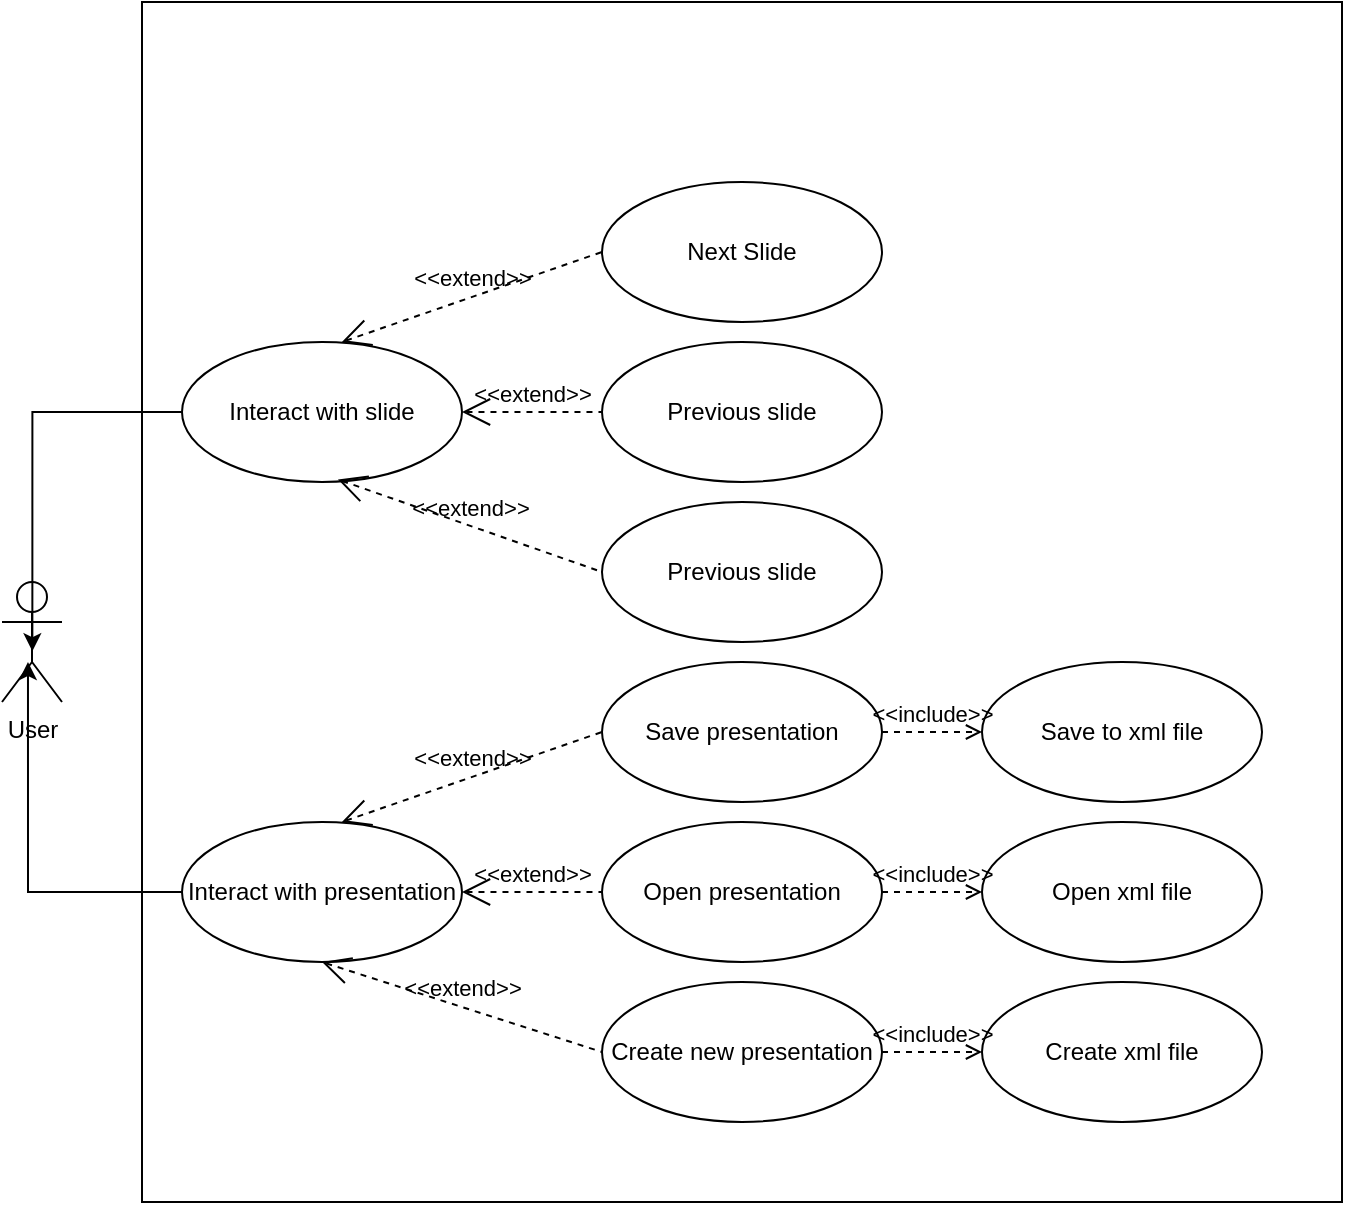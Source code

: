 <mxfile version="14.1.8" type="device"><diagram id="5QqUhUFR8MZe_mtCHqfN" name="Pagina-1"><mxGraphModel dx="2452" dy="985" grid="1" gridSize="10" guides="1" tooltips="1" connect="1" arrows="1" fold="1" page="1" pageScale="1" pageWidth="827" pageHeight="1169" math="0" shadow="0"><root><mxCell id="0"/><mxCell id="1" parent="0"/><mxCell id="HMS8-ldXW_Xg6zCyFMi8-13" value="&#10;&#10;&lt;span style=&quot;color: rgb(240, 240, 240); font-family: helvetica; font-size: 12px; font-style: normal; font-weight: 400; letter-spacing: normal; text-align: center; text-indent: 0px; text-transform: none; word-spacing: 0px; background-color: rgb(42, 42, 42); display: inline; float: none;&quot;&gt;Use Case&lt;/span&gt;&#10;&#10;" style="whiteSpace=wrap;html=1;aspect=fixed;" vertex="1" parent="1"><mxGeometry x="150" y="160" width="600" height="600" as="geometry"/></mxCell><mxCell id="HMS8-ldXW_Xg6zCyFMi8-14" value="User" style="shape=umlActor;verticalLabelPosition=bottom;verticalAlign=top;html=1;" vertex="1" parent="1"><mxGeometry x="80" y="450" width="30" height="60" as="geometry"/></mxCell><mxCell id="HMS8-ldXW_Xg6zCyFMi8-22" style="edgeStyle=orthogonalEdgeStyle;rounded=0;orthogonalLoop=1;jettySize=auto;html=1;entryX=0.506;entryY=0.577;entryDx=0;entryDy=0;entryPerimeter=0;" edge="1" parent="1" source="HMS8-ldXW_Xg6zCyFMi8-15" target="HMS8-ldXW_Xg6zCyFMi8-14"><mxGeometry relative="1" as="geometry"/></mxCell><mxCell id="HMS8-ldXW_Xg6zCyFMi8-15" value="Interact with slide" style="ellipse;whiteSpace=wrap;html=1;" vertex="1" parent="1"><mxGeometry x="170" y="330" width="140" height="70" as="geometry"/></mxCell><mxCell id="HMS8-ldXW_Xg6zCyFMi8-16" value="Next Slide" style="ellipse;whiteSpace=wrap;html=1;" vertex="1" parent="1"><mxGeometry x="380" y="250" width="140" height="70" as="geometry"/></mxCell><mxCell id="HMS8-ldXW_Xg6zCyFMi8-17" value="Previous slide" style="ellipse;whiteSpace=wrap;html=1;" vertex="1" parent="1"><mxGeometry x="380" y="330" width="140" height="70" as="geometry"/></mxCell><mxCell id="HMS8-ldXW_Xg6zCyFMi8-18" value="Previous slide" style="ellipse;whiteSpace=wrap;html=1;" vertex="1" parent="1"><mxGeometry x="380" y="410" width="140" height="70" as="geometry"/></mxCell><mxCell id="HMS8-ldXW_Xg6zCyFMi8-19" value="&amp;lt;&amp;lt;extend&amp;gt;&amp;gt;" style="edgeStyle=none;html=1;startArrow=open;endArrow=none;startSize=12;verticalAlign=bottom;dashed=1;labelBackgroundColor=none;entryX=0;entryY=0.5;entryDx=0;entryDy=0;" edge="1" parent="1" source="HMS8-ldXW_Xg6zCyFMi8-15" target="HMS8-ldXW_Xg6zCyFMi8-17"><mxGeometry width="160" relative="1" as="geometry"><mxPoint x="350" y="385" as="sourcePoint"/><mxPoint x="440" y="384.71" as="targetPoint"/></mxGeometry></mxCell><mxCell id="HMS8-ldXW_Xg6zCyFMi8-20" value="&amp;lt;&amp;lt;extend&amp;gt;&amp;gt;" style="edgeStyle=none;html=1;startArrow=open;endArrow=none;startSize=12;verticalAlign=bottom;dashed=1;labelBackgroundColor=none;exitX=0.571;exitY=0;exitDx=0;exitDy=0;exitPerimeter=0;entryX=0;entryY=0.5;entryDx=0;entryDy=0;" edge="1" parent="1" source="HMS8-ldXW_Xg6zCyFMi8-15" target="HMS8-ldXW_Xg6zCyFMi8-16"><mxGeometry width="160" relative="1" as="geometry"><mxPoint x="280" y="274.71" as="sourcePoint"/><mxPoint x="440" y="274.71" as="targetPoint"/></mxGeometry></mxCell><mxCell id="HMS8-ldXW_Xg6zCyFMi8-21" value="&amp;lt;&amp;lt;extend&amp;gt;&amp;gt;" style="edgeStyle=none;html=1;startArrow=open;endArrow=none;startSize=12;verticalAlign=bottom;dashed=1;labelBackgroundColor=none;exitX=0.557;exitY=0.982;exitDx=0;exitDy=0;exitPerimeter=0;entryX=0;entryY=0.5;entryDx=0;entryDy=0;" edge="1" parent="1" source="HMS8-ldXW_Xg6zCyFMi8-15" target="HMS8-ldXW_Xg6zCyFMi8-18"><mxGeometry width="160" relative="1" as="geometry"><mxPoint x="280" y="504.71" as="sourcePoint"/><mxPoint x="440" y="504.71" as="targetPoint"/></mxGeometry></mxCell><mxCell id="HMS8-ldXW_Xg6zCyFMi8-30" style="edgeStyle=orthogonalEdgeStyle;rounded=0;orthogonalLoop=1;jettySize=auto;html=1;entryX=0.433;entryY=0.667;entryDx=0;entryDy=0;entryPerimeter=0;" edge="1" parent="1" source="HMS8-ldXW_Xg6zCyFMi8-23" target="HMS8-ldXW_Xg6zCyFMi8-14"><mxGeometry relative="1" as="geometry"/></mxCell><mxCell id="HMS8-ldXW_Xg6zCyFMi8-23" value="Interact with presentation" style="ellipse;whiteSpace=wrap;html=1;" vertex="1" parent="1"><mxGeometry x="170" y="570" width="140" height="70" as="geometry"/></mxCell><mxCell id="HMS8-ldXW_Xg6zCyFMi8-24" value="Save presentation" style="ellipse;whiteSpace=wrap;html=1;" vertex="1" parent="1"><mxGeometry x="380" y="490" width="140" height="70" as="geometry"/></mxCell><mxCell id="HMS8-ldXW_Xg6zCyFMi8-25" value="Open presentation" style="ellipse;whiteSpace=wrap;html=1;" vertex="1" parent="1"><mxGeometry x="380" y="570" width="140" height="70" as="geometry"/></mxCell><mxCell id="HMS8-ldXW_Xg6zCyFMi8-29" value="Create new presentation" style="ellipse;whiteSpace=wrap;html=1;" vertex="1" parent="1"><mxGeometry x="380" y="650" width="140" height="70" as="geometry"/></mxCell><mxCell id="HMS8-ldXW_Xg6zCyFMi8-31" value="&amp;lt;&amp;lt;extend&amp;gt;&amp;gt;" style="edgeStyle=none;html=1;startArrow=open;endArrow=none;startSize=12;verticalAlign=bottom;dashed=1;labelBackgroundColor=none;entryX=0;entryY=0.5;entryDx=0;entryDy=0;exitX=0.571;exitY=0;exitDx=0;exitDy=0;exitPerimeter=0;" edge="1" parent="1" source="HMS8-ldXW_Xg6zCyFMi8-23" target="HMS8-ldXW_Xg6zCyFMi8-24"><mxGeometry width="160" relative="1" as="geometry"><mxPoint x="200" y="549.58" as="sourcePoint"/><mxPoint x="360" y="549.58" as="targetPoint"/></mxGeometry></mxCell><mxCell id="HMS8-ldXW_Xg6zCyFMi8-32" value="&amp;lt;&amp;lt;extend&amp;gt;&amp;gt;" style="edgeStyle=none;html=1;startArrow=open;endArrow=none;startSize=12;verticalAlign=bottom;dashed=1;labelBackgroundColor=none;exitX=1;exitY=0.5;exitDx=0;exitDy=0;entryX=0;entryY=0.5;entryDx=0;entryDy=0;" edge="1" parent="1" source="HMS8-ldXW_Xg6zCyFMi8-23" target="HMS8-ldXW_Xg6zCyFMi8-25"><mxGeometry width="160" relative="1" as="geometry"><mxPoint x="220" y="634.58" as="sourcePoint"/><mxPoint x="380" y="635" as="targetPoint"/></mxGeometry></mxCell><mxCell id="HMS8-ldXW_Xg6zCyFMi8-33" value="&amp;lt;&amp;lt;extend&amp;gt;&amp;gt;" style="edgeStyle=none;html=1;startArrow=open;endArrow=none;startSize=12;verticalAlign=bottom;dashed=1;labelBackgroundColor=none;entryX=0;entryY=0.5;entryDx=0;entryDy=0;exitX=0.5;exitY=1;exitDx=0;exitDy=0;" edge="1" parent="1" source="HMS8-ldXW_Xg6zCyFMi8-23" target="HMS8-ldXW_Xg6zCyFMi8-29"><mxGeometry width="160" relative="1" as="geometry"><mxPoint x="200" y="684.58" as="sourcePoint"/><mxPoint x="360" y="684.58" as="targetPoint"/></mxGeometry></mxCell><mxCell id="HMS8-ldXW_Xg6zCyFMi8-34" value="Save to xml file" style="ellipse;whiteSpace=wrap;html=1;" vertex="1" parent="1"><mxGeometry x="570" y="490" width="140" height="70" as="geometry"/></mxCell><mxCell id="HMS8-ldXW_Xg6zCyFMi8-35" value="Create xml file" style="ellipse;whiteSpace=wrap;html=1;" vertex="1" parent="1"><mxGeometry x="570" y="650" width="140" height="70" as="geometry"/></mxCell><mxCell id="HMS8-ldXW_Xg6zCyFMi8-36" value="Open xml file" style="ellipse;whiteSpace=wrap;html=1;" vertex="1" parent="1"><mxGeometry x="570" y="570" width="140" height="70" as="geometry"/></mxCell><mxCell id="HMS8-ldXW_Xg6zCyFMi8-37" value="&amp;lt;&amp;lt;include&amp;gt;&amp;gt;" style="edgeStyle=none;html=1;endArrow=open;verticalAlign=bottom;dashed=1;labelBackgroundColor=none;exitX=1;exitY=0.5;exitDx=0;exitDy=0;entryX=0;entryY=0.5;entryDx=0;entryDy=0;" edge="1" parent="1" source="HMS8-ldXW_Xg6zCyFMi8-24" target="HMS8-ldXW_Xg6zCyFMi8-34"><mxGeometry width="160" relative="1" as="geometry"><mxPoint x="440" y="560" as="sourcePoint"/><mxPoint x="600" y="560" as="targetPoint"/></mxGeometry></mxCell><mxCell id="HMS8-ldXW_Xg6zCyFMi8-39" value="&amp;lt;&amp;lt;include&amp;gt;&amp;gt;" style="edgeStyle=none;html=1;endArrow=open;verticalAlign=bottom;dashed=1;labelBackgroundColor=none;exitX=1;exitY=0.5;exitDx=0;exitDy=0;entryX=0;entryY=0.5;entryDx=0;entryDy=0;" edge="1" parent="1" source="HMS8-ldXW_Xg6zCyFMi8-25" target="HMS8-ldXW_Xg6zCyFMi8-36"><mxGeometry width="160" relative="1" as="geometry"><mxPoint x="440" y="560" as="sourcePoint"/><mxPoint x="600" y="560" as="targetPoint"/></mxGeometry></mxCell><mxCell id="HMS8-ldXW_Xg6zCyFMi8-40" value="&amp;lt;&amp;lt;include&amp;gt;&amp;gt;" style="edgeStyle=none;html=1;endArrow=open;verticalAlign=bottom;dashed=1;labelBackgroundColor=none;exitX=1;exitY=0.5;exitDx=0;exitDy=0;entryX=0;entryY=0.5;entryDx=0;entryDy=0;" edge="1" parent="1" source="HMS8-ldXW_Xg6zCyFMi8-29" target="HMS8-ldXW_Xg6zCyFMi8-35"><mxGeometry width="160" relative="1" as="geometry"><mxPoint x="440" y="560" as="sourcePoint"/><mxPoint x="600" y="560" as="targetPoint"/></mxGeometry></mxCell></root></mxGraphModel></diagram></mxfile>